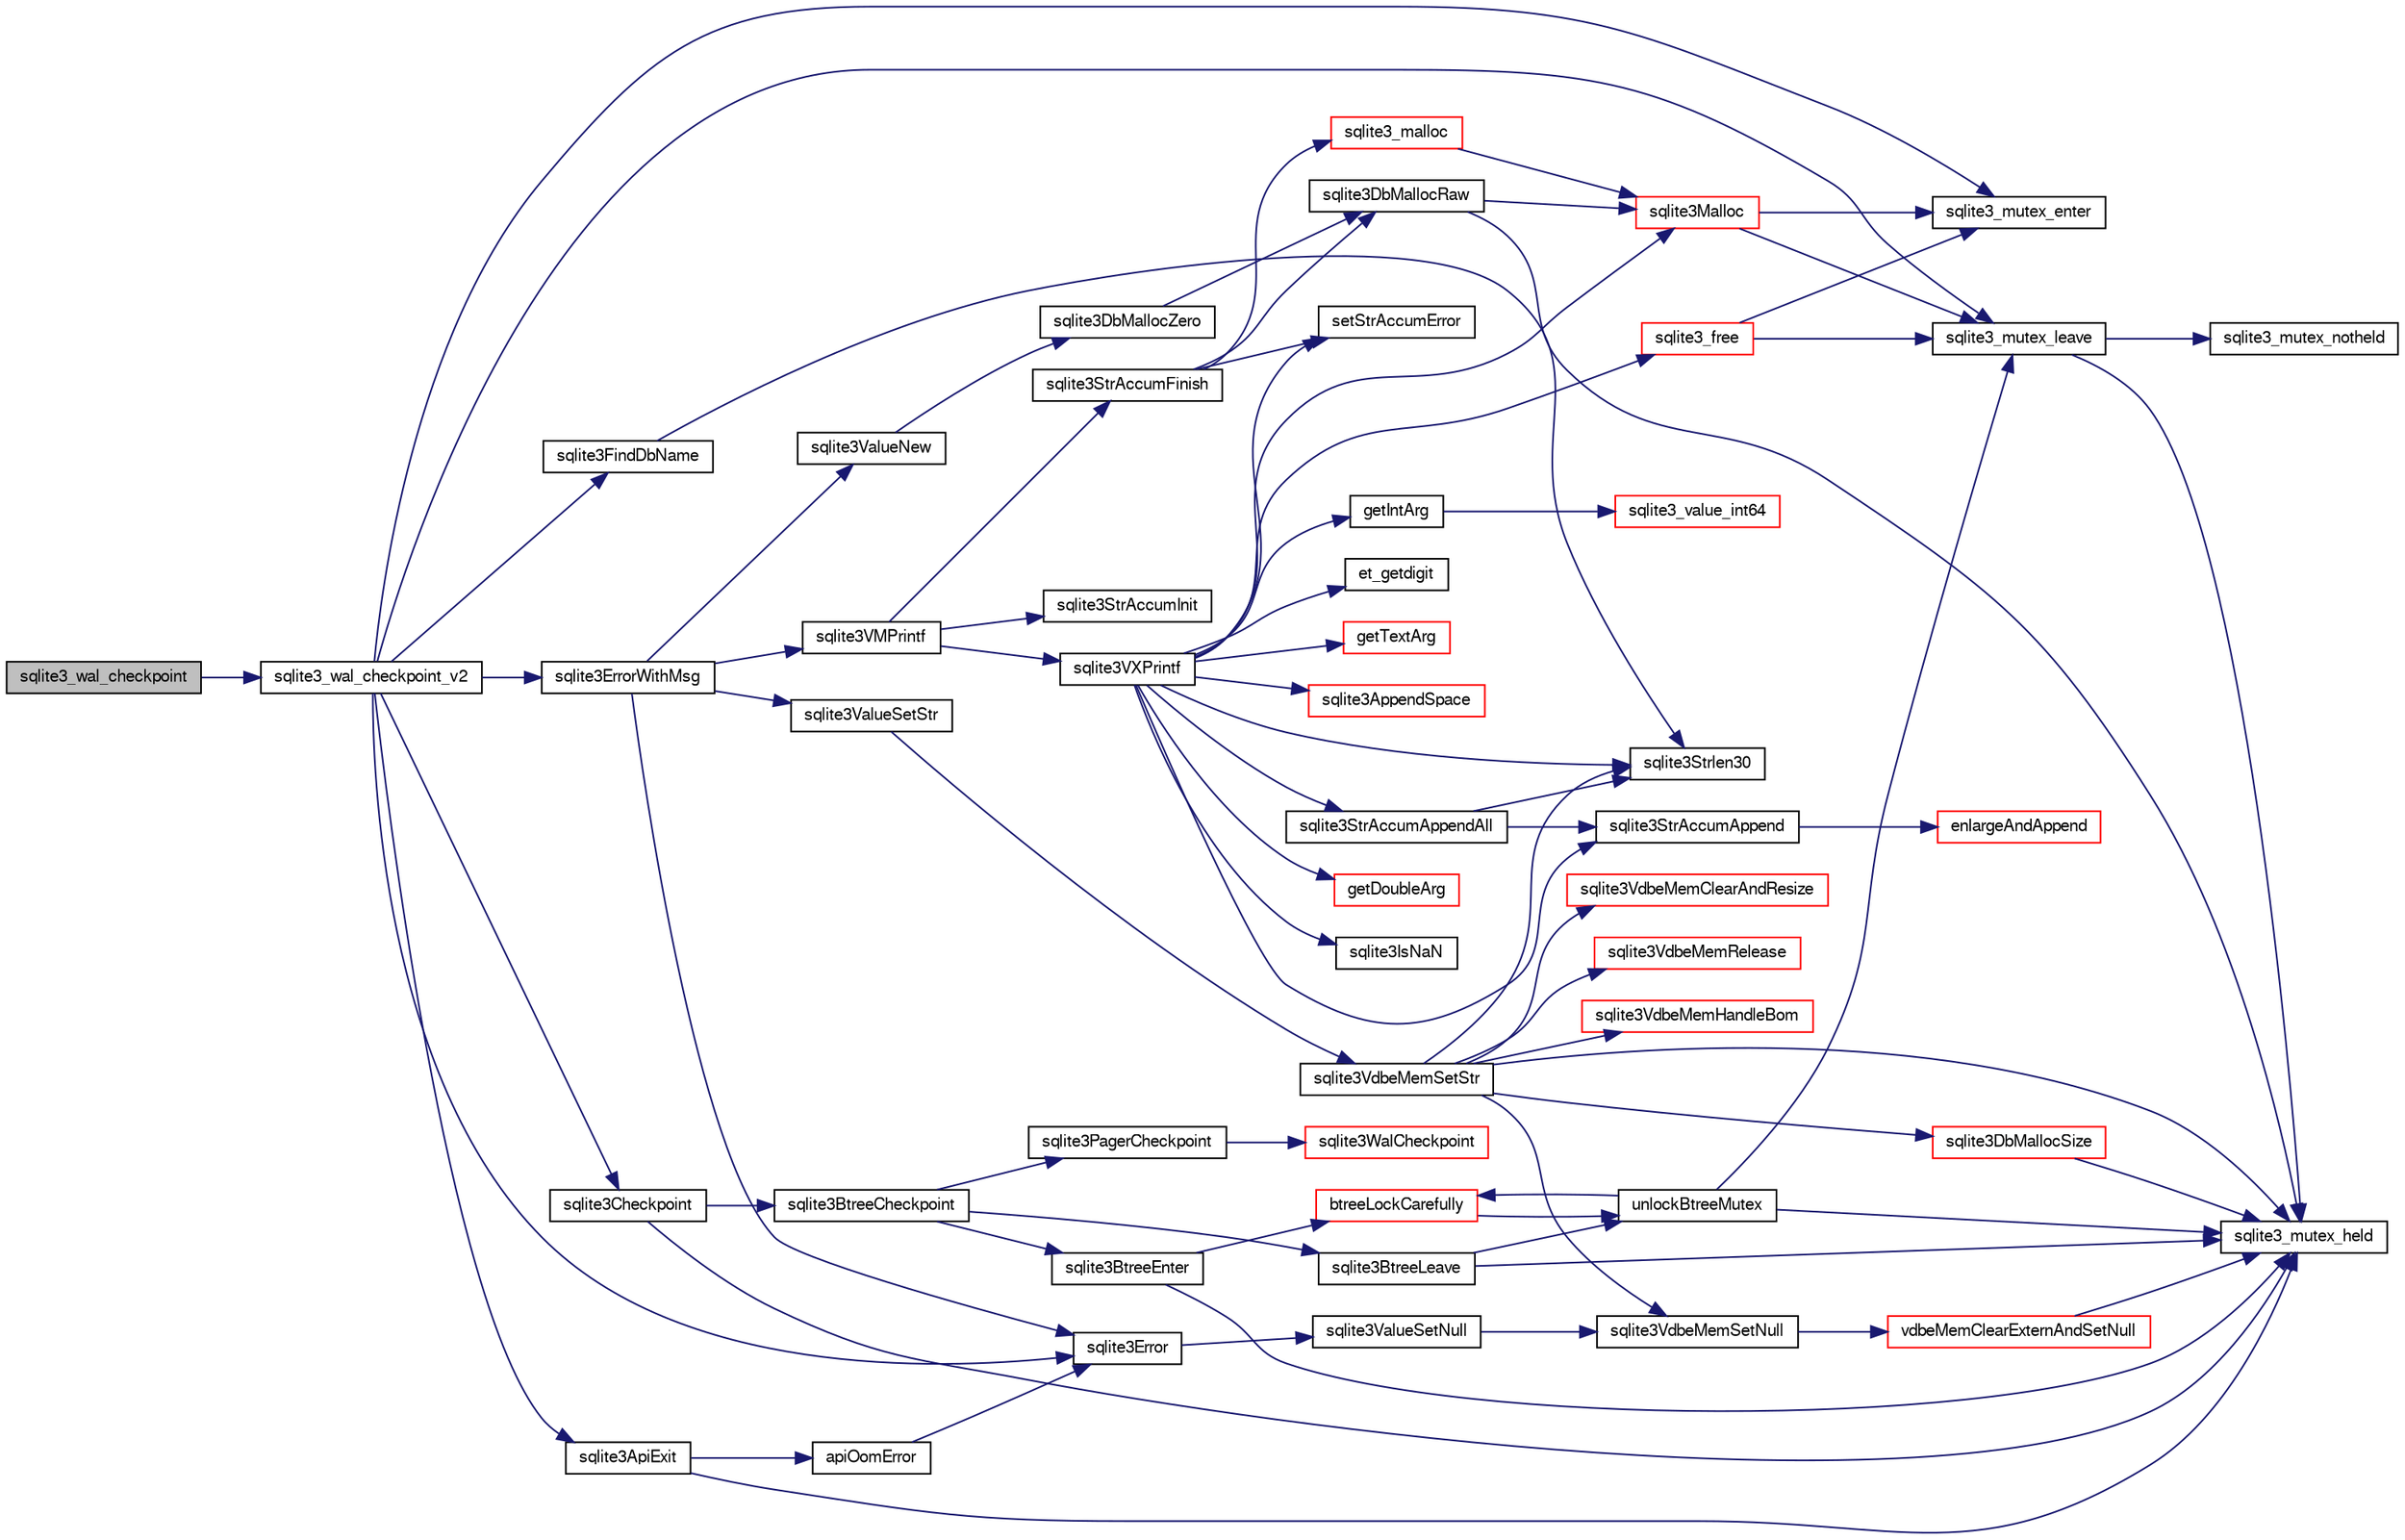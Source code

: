 digraph "sqlite3_wal_checkpoint"
{
  edge [fontname="FreeSans",fontsize="10",labelfontname="FreeSans",labelfontsize="10"];
  node [fontname="FreeSans",fontsize="10",shape=record];
  rankdir="LR";
  Node103514 [label="sqlite3_wal_checkpoint",height=0.2,width=0.4,color="black", fillcolor="grey75", style="filled", fontcolor="black"];
  Node103514 -> Node103515 [color="midnightblue",fontsize="10",style="solid",fontname="FreeSans"];
  Node103515 [label="sqlite3_wal_checkpoint_v2",height=0.2,width=0.4,color="black", fillcolor="white", style="filled",URL="$sqlite3_8c.html#a074441ba2d0426a8684cc2d379e74163"];
  Node103515 -> Node103516 [color="midnightblue",fontsize="10",style="solid",fontname="FreeSans"];
  Node103516 [label="sqlite3_mutex_enter",height=0.2,width=0.4,color="black", fillcolor="white", style="filled",URL="$sqlite3_8c.html#a1c12cde690bd89f104de5cbad12a6bf5"];
  Node103515 -> Node103517 [color="midnightblue",fontsize="10",style="solid",fontname="FreeSans"];
  Node103517 [label="sqlite3FindDbName",height=0.2,width=0.4,color="black", fillcolor="white", style="filled",URL="$sqlite3_8c.html#a87029035bea562c6a5d1b9ba6475b567"];
  Node103517 -> Node103518 [color="midnightblue",fontsize="10",style="solid",fontname="FreeSans"];
  Node103518 [label="sqlite3Strlen30",height=0.2,width=0.4,color="black", fillcolor="white", style="filled",URL="$sqlite3_8c.html#a3dcd80ba41f1a308193dee74857b62a7"];
  Node103515 -> Node103519 [color="midnightblue",fontsize="10",style="solid",fontname="FreeSans"];
  Node103519 [label="sqlite3ErrorWithMsg",height=0.2,width=0.4,color="black", fillcolor="white", style="filled",URL="$sqlite3_8c.html#a11feb4cd8e77d59df266587cfe1b2641"];
  Node103519 -> Node103520 [color="midnightblue",fontsize="10",style="solid",fontname="FreeSans"];
  Node103520 [label="sqlite3Error",height=0.2,width=0.4,color="black", fillcolor="white", style="filled",URL="$sqlite3_8c.html#a4ba5e8be78db50d5538dcaa45bcf74d3"];
  Node103520 -> Node103521 [color="midnightblue",fontsize="10",style="solid",fontname="FreeSans"];
  Node103521 [label="sqlite3ValueSetNull",height=0.2,width=0.4,color="black", fillcolor="white", style="filled",URL="$sqlite3_8c.html#ad9bc4507a7806b37946116afbe183b95"];
  Node103521 -> Node103522 [color="midnightblue",fontsize="10",style="solid",fontname="FreeSans"];
  Node103522 [label="sqlite3VdbeMemSetNull",height=0.2,width=0.4,color="black", fillcolor="white", style="filled",URL="$sqlite3_8c.html#ae01092c23aebaf8a3ebdf3954609b410"];
  Node103522 -> Node103523 [color="midnightblue",fontsize="10",style="solid",fontname="FreeSans"];
  Node103523 [label="vdbeMemClearExternAndSetNull",height=0.2,width=0.4,color="red", fillcolor="white", style="filled",URL="$sqlite3_8c.html#a29c41a360fb0e86b817777daf061230c"];
  Node103523 -> Node103524 [color="midnightblue",fontsize="10",style="solid",fontname="FreeSans"];
  Node103524 [label="sqlite3_mutex_held",height=0.2,width=0.4,color="black", fillcolor="white", style="filled",URL="$sqlite3_8c.html#acf77da68932b6bc163c5e68547ecc3e7"];
  Node103519 -> Node103536 [color="midnightblue",fontsize="10",style="solid",fontname="FreeSans"];
  Node103536 [label="sqlite3ValueNew",height=0.2,width=0.4,color="black", fillcolor="white", style="filled",URL="$sqlite3_8c.html#ad40a378778daff2d574bec905e35828b"];
  Node103536 -> Node103537 [color="midnightblue",fontsize="10",style="solid",fontname="FreeSans"];
  Node103537 [label="sqlite3DbMallocZero",height=0.2,width=0.4,color="black", fillcolor="white", style="filled",URL="$sqlite3_8c.html#a49cfebac9d6067a03442c92af73f33e4"];
  Node103537 -> Node103538 [color="midnightblue",fontsize="10",style="solid",fontname="FreeSans"];
  Node103538 [label="sqlite3DbMallocRaw",height=0.2,width=0.4,color="black", fillcolor="white", style="filled",URL="$sqlite3_8c.html#abbe8be0cf7175e11ddc3e2218fad924e"];
  Node103538 -> Node103524 [color="midnightblue",fontsize="10",style="solid",fontname="FreeSans"];
  Node103538 -> Node103539 [color="midnightblue",fontsize="10",style="solid",fontname="FreeSans"];
  Node103539 [label="sqlite3Malloc",height=0.2,width=0.4,color="red", fillcolor="white", style="filled",URL="$sqlite3_8c.html#a361a2eaa846b1885f123abe46f5d8b2b"];
  Node103539 -> Node103516 [color="midnightblue",fontsize="10",style="solid",fontname="FreeSans"];
  Node103539 -> Node103533 [color="midnightblue",fontsize="10",style="solid",fontname="FreeSans"];
  Node103533 [label="sqlite3_mutex_leave",height=0.2,width=0.4,color="black", fillcolor="white", style="filled",URL="$sqlite3_8c.html#a5838d235601dbd3c1fa993555c6bcc93"];
  Node103533 -> Node103524 [color="midnightblue",fontsize="10",style="solid",fontname="FreeSans"];
  Node103533 -> Node103534 [color="midnightblue",fontsize="10",style="solid",fontname="FreeSans"];
  Node103534 [label="sqlite3_mutex_notheld",height=0.2,width=0.4,color="black", fillcolor="white", style="filled",URL="$sqlite3_8c.html#a83967c837c1c000d3b5adcfaa688f5dc"];
  Node103519 -> Node103544 [color="midnightblue",fontsize="10",style="solid",fontname="FreeSans"];
  Node103544 [label="sqlite3VMPrintf",height=0.2,width=0.4,color="black", fillcolor="white", style="filled",URL="$sqlite3_8c.html#a05535d0982ef06fbc2ee8195ebbae689"];
  Node103544 -> Node103545 [color="midnightblue",fontsize="10",style="solid",fontname="FreeSans"];
  Node103545 [label="sqlite3StrAccumInit",height=0.2,width=0.4,color="black", fillcolor="white", style="filled",URL="$sqlite3_8c.html#aabf95e113b9d54d519cd15a56215f560"];
  Node103544 -> Node103546 [color="midnightblue",fontsize="10",style="solid",fontname="FreeSans"];
  Node103546 [label="sqlite3VXPrintf",height=0.2,width=0.4,color="black", fillcolor="white", style="filled",URL="$sqlite3_8c.html#a63c25806c9bd4a2b76f9a0eb232c6bde"];
  Node103546 -> Node103547 [color="midnightblue",fontsize="10",style="solid",fontname="FreeSans"];
  Node103547 [label="sqlite3StrAccumAppend",height=0.2,width=0.4,color="black", fillcolor="white", style="filled",URL="$sqlite3_8c.html#a56664fa33def33c5a5245b623441d5e0"];
  Node103547 -> Node103548 [color="midnightblue",fontsize="10",style="solid",fontname="FreeSans"];
  Node103548 [label="enlargeAndAppend",height=0.2,width=0.4,color="red", fillcolor="white", style="filled",URL="$sqlite3_8c.html#a25b21e61dc0883d849890eaa8a18088a"];
  Node103546 -> Node103795 [color="midnightblue",fontsize="10",style="solid",fontname="FreeSans"];
  Node103795 [label="getIntArg",height=0.2,width=0.4,color="black", fillcolor="white", style="filled",URL="$sqlite3_8c.html#abff258963dbd9205fb299851a64c67be"];
  Node103795 -> Node103683 [color="midnightblue",fontsize="10",style="solid",fontname="FreeSans"];
  Node103683 [label="sqlite3_value_int64",height=0.2,width=0.4,color="red", fillcolor="white", style="filled",URL="$sqlite3_8c.html#ab38d8627f4750672e72712df0b709e0d"];
  Node103546 -> Node103539 [color="midnightblue",fontsize="10",style="solid",fontname="FreeSans"];
  Node103546 -> Node103550 [color="midnightblue",fontsize="10",style="solid",fontname="FreeSans"];
  Node103550 [label="setStrAccumError",height=0.2,width=0.4,color="black", fillcolor="white", style="filled",URL="$sqlite3_8c.html#a3dc479a1fc8ba1ab8edfe51f8a0b102c"];
  Node103546 -> Node103796 [color="midnightblue",fontsize="10",style="solid",fontname="FreeSans"];
  Node103796 [label="getDoubleArg",height=0.2,width=0.4,color="red", fillcolor="white", style="filled",URL="$sqlite3_8c.html#a1cf25120072c85bd261983b24c12c3d9"];
  Node103546 -> Node103692 [color="midnightblue",fontsize="10",style="solid",fontname="FreeSans"];
  Node103692 [label="sqlite3IsNaN",height=0.2,width=0.4,color="black", fillcolor="white", style="filled",URL="$sqlite3_8c.html#aed4d78203877c3486765ccbc7feebb50"];
  Node103546 -> Node103518 [color="midnightblue",fontsize="10",style="solid",fontname="FreeSans"];
  Node103546 -> Node103797 [color="midnightblue",fontsize="10",style="solid",fontname="FreeSans"];
  Node103797 [label="et_getdigit",height=0.2,width=0.4,color="black", fillcolor="white", style="filled",URL="$sqlite3_8c.html#a40c5a308749ad07cc2397a53e081bff0"];
  Node103546 -> Node103798 [color="midnightblue",fontsize="10",style="solid",fontname="FreeSans"];
  Node103798 [label="getTextArg",height=0.2,width=0.4,color="red", fillcolor="white", style="filled",URL="$sqlite3_8c.html#afbb41850423ef20071cefaab0431e04d"];
  Node103546 -> Node103799 [color="midnightblue",fontsize="10",style="solid",fontname="FreeSans"];
  Node103799 [label="sqlite3StrAccumAppendAll",height=0.2,width=0.4,color="black", fillcolor="white", style="filled",URL="$sqlite3_8c.html#acaf8f3e4f99a3c3a4a77e9c987547289"];
  Node103799 -> Node103547 [color="midnightblue",fontsize="10",style="solid",fontname="FreeSans"];
  Node103799 -> Node103518 [color="midnightblue",fontsize="10",style="solid",fontname="FreeSans"];
  Node103546 -> Node103800 [color="midnightblue",fontsize="10",style="solid",fontname="FreeSans"];
  Node103800 [label="sqlite3AppendSpace",height=0.2,width=0.4,color="red", fillcolor="white", style="filled",URL="$sqlite3_8c.html#aefd38a5afc0020d4a93855c3ee7c63a8"];
  Node103546 -> Node103531 [color="midnightblue",fontsize="10",style="solid",fontname="FreeSans"];
  Node103531 [label="sqlite3_free",height=0.2,width=0.4,color="red", fillcolor="white", style="filled",URL="$sqlite3_8c.html#a6552349e36a8a691af5487999ab09519"];
  Node103531 -> Node103516 [color="midnightblue",fontsize="10",style="solid",fontname="FreeSans"];
  Node103531 -> Node103533 [color="midnightblue",fontsize="10",style="solid",fontname="FreeSans"];
  Node103544 -> Node103579 [color="midnightblue",fontsize="10",style="solid",fontname="FreeSans"];
  Node103579 [label="sqlite3StrAccumFinish",height=0.2,width=0.4,color="black", fillcolor="white", style="filled",URL="$sqlite3_8c.html#adb7f26b10ac1b847db6f000ef4c2e2ba"];
  Node103579 -> Node103538 [color="midnightblue",fontsize="10",style="solid",fontname="FreeSans"];
  Node103579 -> Node103580 [color="midnightblue",fontsize="10",style="solid",fontname="FreeSans"];
  Node103580 [label="sqlite3_malloc",height=0.2,width=0.4,color="red", fillcolor="white", style="filled",URL="$sqlite3_8c.html#ac79dba55fc32b6a840cf5a9769bce7cd"];
  Node103580 -> Node103539 [color="midnightblue",fontsize="10",style="solid",fontname="FreeSans"];
  Node103579 -> Node103550 [color="midnightblue",fontsize="10",style="solid",fontname="FreeSans"];
  Node103519 -> Node103801 [color="midnightblue",fontsize="10",style="solid",fontname="FreeSans"];
  Node103801 [label="sqlite3ValueSetStr",height=0.2,width=0.4,color="black", fillcolor="white", style="filled",URL="$sqlite3_8c.html#a1fd40749f47941ee97ff6d798e2bc67e"];
  Node103801 -> Node103641 [color="midnightblue",fontsize="10",style="solid",fontname="FreeSans"];
  Node103641 [label="sqlite3VdbeMemSetStr",height=0.2,width=0.4,color="black", fillcolor="white", style="filled",URL="$sqlite3_8c.html#a9697bec7c3b512483638ea3646191d7d"];
  Node103641 -> Node103524 [color="midnightblue",fontsize="10",style="solid",fontname="FreeSans"];
  Node103641 -> Node103522 [color="midnightblue",fontsize="10",style="solid",fontname="FreeSans"];
  Node103641 -> Node103518 [color="midnightblue",fontsize="10",style="solid",fontname="FreeSans"];
  Node103641 -> Node103633 [color="midnightblue",fontsize="10",style="solid",fontname="FreeSans"];
  Node103633 [label="sqlite3VdbeMemClearAndResize",height=0.2,width=0.4,color="red", fillcolor="white", style="filled",URL="$sqlite3_8c.html#add082be4aa46084ecdf023cfac898231"];
  Node103641 -> Node103628 [color="midnightblue",fontsize="10",style="solid",fontname="FreeSans"];
  Node103628 [label="sqlite3VdbeMemRelease",height=0.2,width=0.4,color="red", fillcolor="white", style="filled",URL="$sqlite3_8c.html#a90606361dbeba88159fd6ff03fcc10cc"];
  Node103641 -> Node103528 [color="midnightblue",fontsize="10",style="solid",fontname="FreeSans"];
  Node103528 [label="sqlite3DbMallocSize",height=0.2,width=0.4,color="red", fillcolor="white", style="filled",URL="$sqlite3_8c.html#aa397e5a8a03495203a0767abf0a71f86"];
  Node103528 -> Node103524 [color="midnightblue",fontsize="10",style="solid",fontname="FreeSans"];
  Node103641 -> Node103642 [color="midnightblue",fontsize="10",style="solid",fontname="FreeSans"];
  Node103642 [label="sqlite3VdbeMemHandleBom",height=0.2,width=0.4,color="red", fillcolor="white", style="filled",URL="$sqlite3_8c.html#a8ac47607e6893715d335a0f6f4b58e3e"];
  Node103515 -> Node103802 [color="midnightblue",fontsize="10",style="solid",fontname="FreeSans"];
  Node103802 [label="sqlite3Checkpoint",height=0.2,width=0.4,color="black", fillcolor="white", style="filled",URL="$sqlite3_8c.html#a0f0ad6a031e74ddb47bdc701d23bf3e1"];
  Node103802 -> Node103524 [color="midnightblue",fontsize="10",style="solid",fontname="FreeSans"];
  Node103802 -> Node103803 [color="midnightblue",fontsize="10",style="solid",fontname="FreeSans"];
  Node103803 [label="sqlite3BtreeCheckpoint",height=0.2,width=0.4,color="black", fillcolor="white", style="filled",URL="$sqlite3_8c.html#a7aa6f5fb12dca5d734397768e90ae119"];
  Node103803 -> Node103804 [color="midnightblue",fontsize="10",style="solid",fontname="FreeSans"];
  Node103804 [label="sqlite3BtreeEnter",height=0.2,width=0.4,color="black", fillcolor="white", style="filled",URL="$sqlite3_8c.html#afa05d700ca373993fe6b0525b867feff"];
  Node103804 -> Node103524 [color="midnightblue",fontsize="10",style="solid",fontname="FreeSans"];
  Node103804 -> Node103805 [color="midnightblue",fontsize="10",style="solid",fontname="FreeSans"];
  Node103805 [label="btreeLockCarefully",height=0.2,width=0.4,color="red", fillcolor="white", style="filled",URL="$sqlite3_8c.html#a796746b1c1e4d6926960636bd74c79d7"];
  Node103805 -> Node103807 [color="midnightblue",fontsize="10",style="solid",fontname="FreeSans"];
  Node103807 [label="unlockBtreeMutex",height=0.2,width=0.4,color="black", fillcolor="white", style="filled",URL="$sqlite3_8c.html#a29bc7d1c753dfa2af9fb296b7dc19a4a"];
  Node103807 -> Node103524 [color="midnightblue",fontsize="10",style="solid",fontname="FreeSans"];
  Node103807 -> Node103533 [color="midnightblue",fontsize="10",style="solid",fontname="FreeSans"];
  Node103807 -> Node103805 [color="midnightblue",fontsize="10",style="solid",fontname="FreeSans"];
  Node103803 -> Node103809 [color="midnightblue",fontsize="10",style="solid",fontname="FreeSans"];
  Node103809 [label="sqlite3PagerCheckpoint",height=0.2,width=0.4,color="black", fillcolor="white", style="filled",URL="$sqlite3_8c.html#a51b879bda409240901c1443161246045"];
  Node103809 -> Node103810 [color="midnightblue",fontsize="10",style="solid",fontname="FreeSans"];
  Node103810 [label="sqlite3WalCheckpoint",height=0.2,width=0.4,color="red", fillcolor="white", style="filled",URL="$sqlite3_8c.html#a58bec6523fa854142169cdff1fbb8e5f"];
  Node103803 -> Node103855 [color="midnightblue",fontsize="10",style="solid",fontname="FreeSans"];
  Node103855 [label="sqlite3BtreeLeave",height=0.2,width=0.4,color="black", fillcolor="white", style="filled",URL="$sqlite3_8c.html#a460e4f89d1aeef4b4d334cfe8165da89"];
  Node103855 -> Node103807 [color="midnightblue",fontsize="10",style="solid",fontname="FreeSans"];
  Node103855 -> Node103524 [color="midnightblue",fontsize="10",style="solid",fontname="FreeSans"];
  Node103515 -> Node103520 [color="midnightblue",fontsize="10",style="solid",fontname="FreeSans"];
  Node103515 -> Node103736 [color="midnightblue",fontsize="10",style="solid",fontname="FreeSans"];
  Node103736 [label="sqlite3ApiExit",height=0.2,width=0.4,color="black", fillcolor="white", style="filled",URL="$sqlite3_8c.html#ae5a967ec6172298db98b6090bbd1dd9b"];
  Node103736 -> Node103524 [color="midnightblue",fontsize="10",style="solid",fontname="FreeSans"];
  Node103736 -> Node103737 [color="midnightblue",fontsize="10",style="solid",fontname="FreeSans"];
  Node103737 [label="apiOomError",height=0.2,width=0.4,color="black", fillcolor="white", style="filled",URL="$sqlite3_8c.html#a55c294da0c468873c7f7ea59378b8b9c"];
  Node103737 -> Node103520 [color="midnightblue",fontsize="10",style="solid",fontname="FreeSans"];
  Node103515 -> Node103533 [color="midnightblue",fontsize="10",style="solid",fontname="FreeSans"];
}
